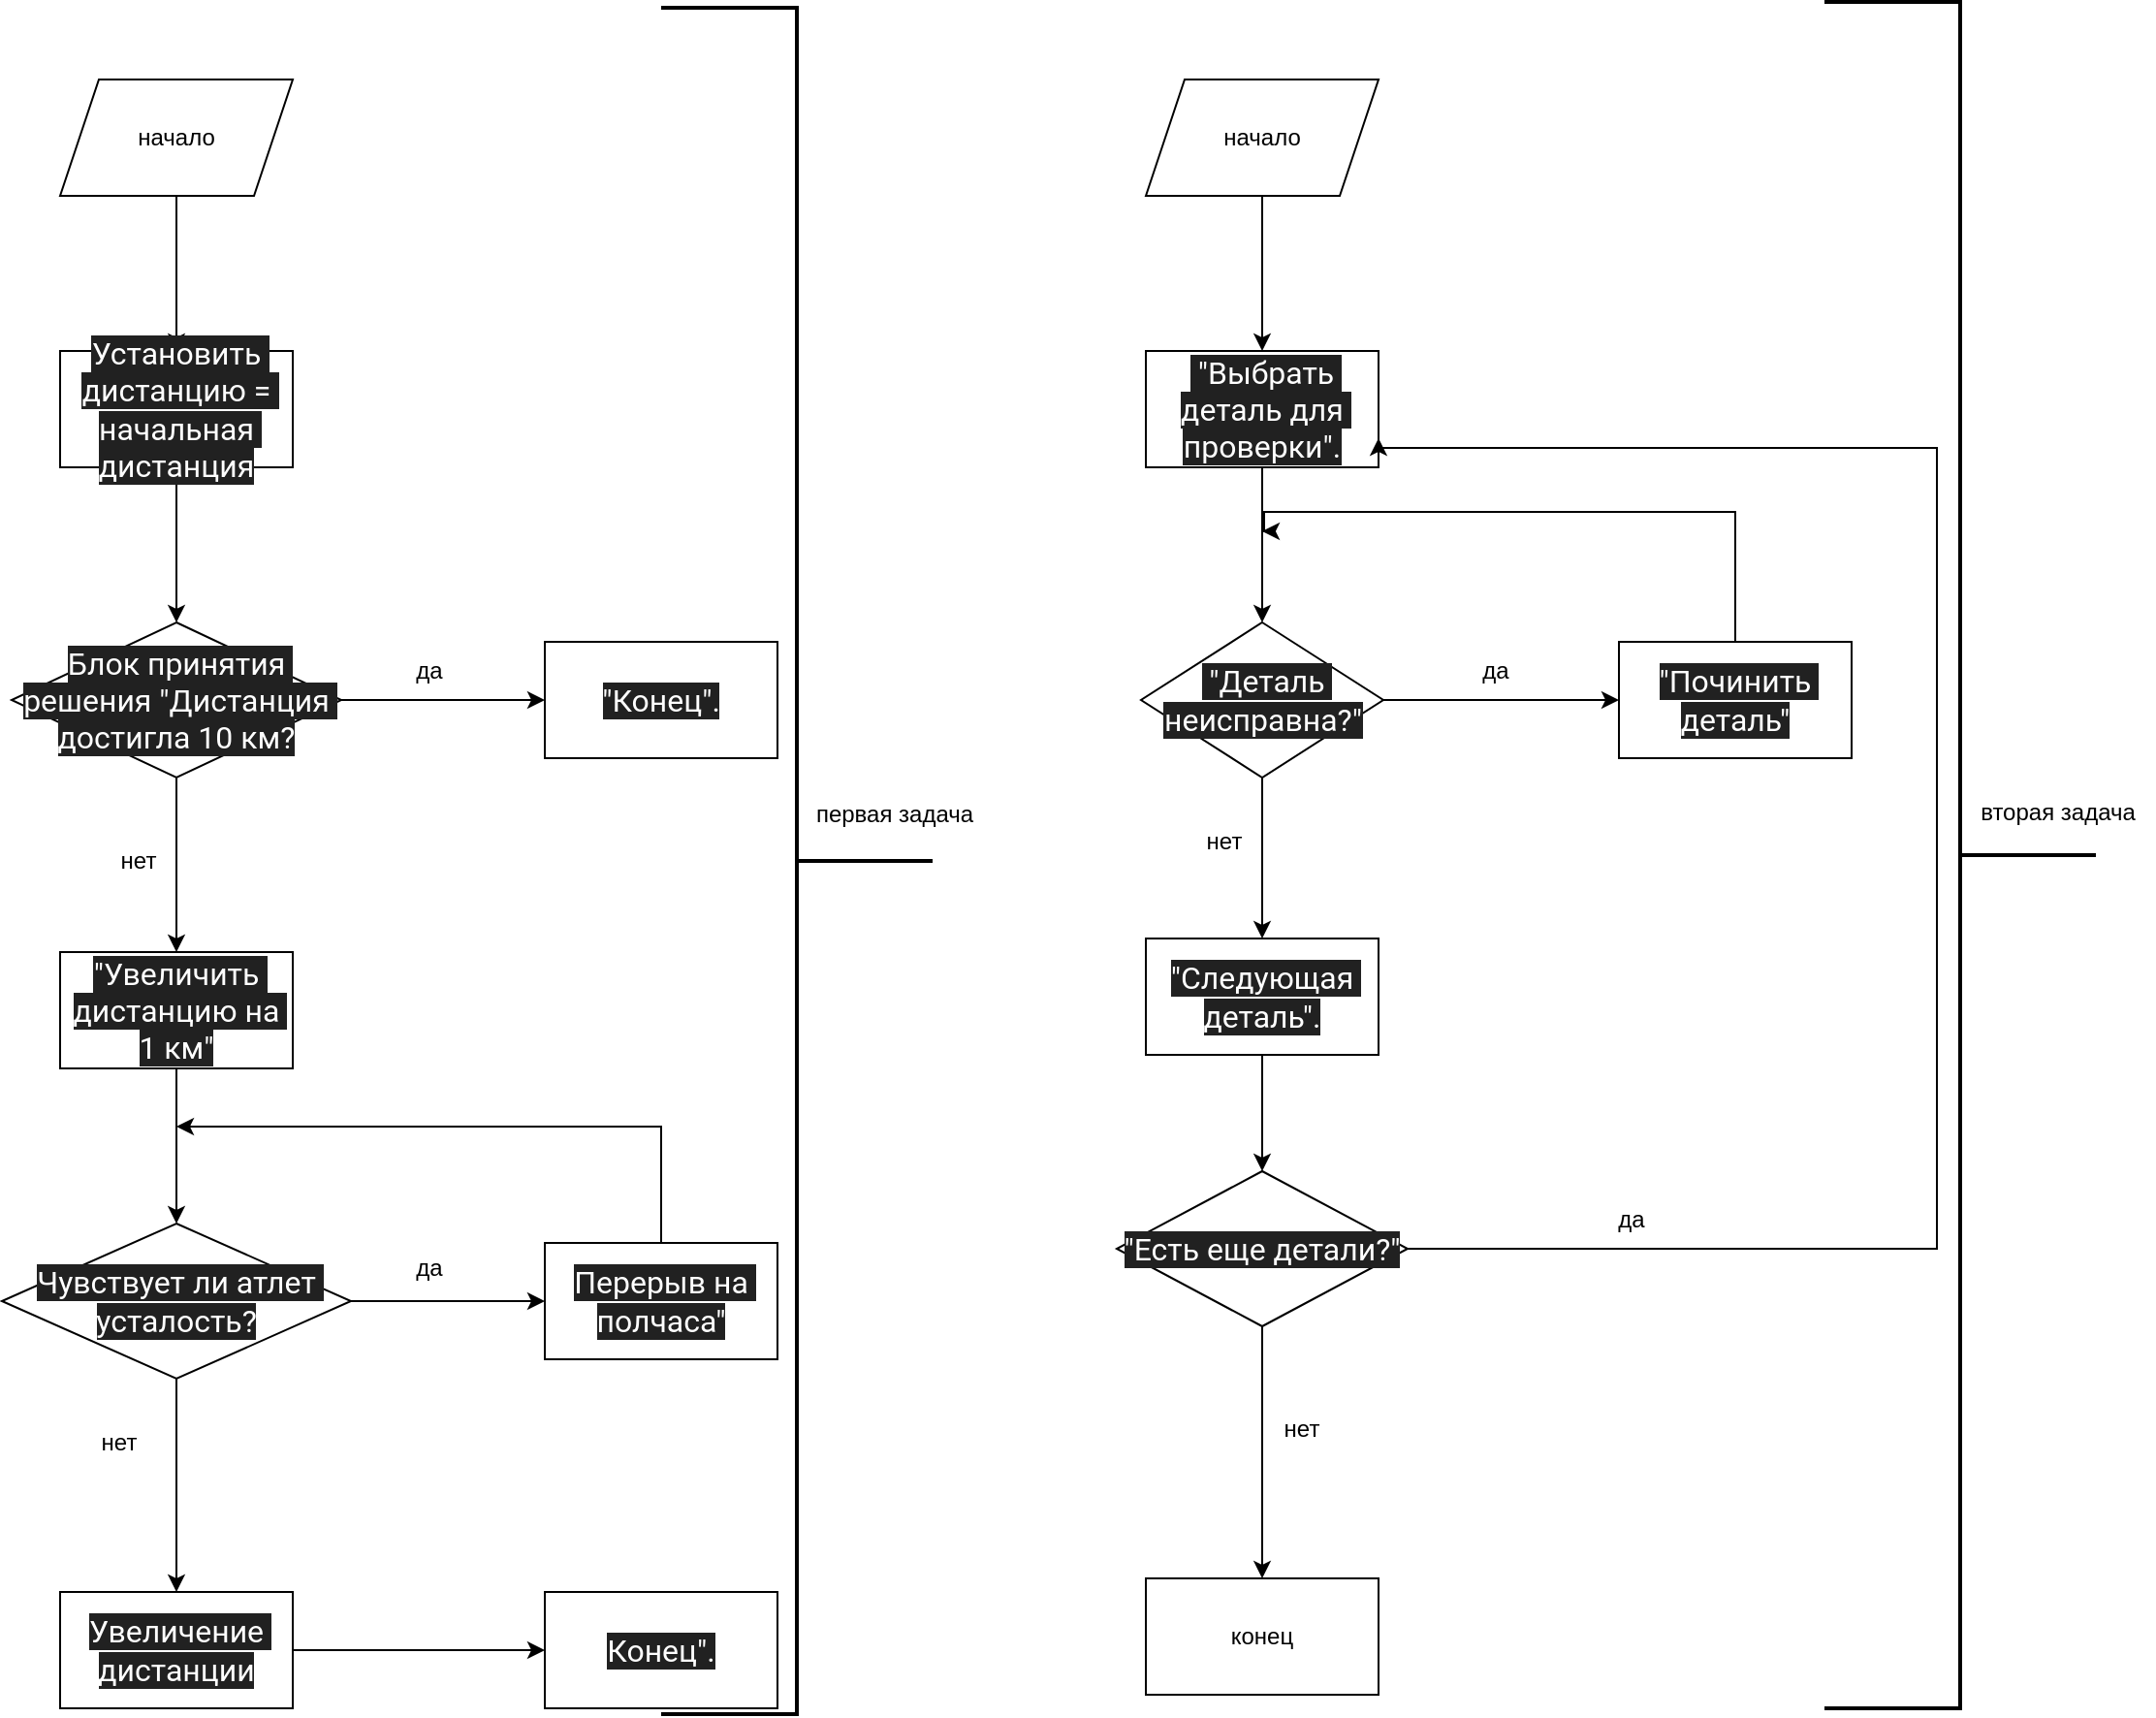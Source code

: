 <mxfile version="24.8.0">
  <diagram name="Страница — 1" id="Np6cN7U7PfvKtsSIQ8Vt">
    <mxGraphModel dx="3790" dy="1130" grid="1" gridSize="10" guides="1" tooltips="1" connect="1" arrows="1" fold="1" page="1" pageScale="1" pageWidth="827" pageHeight="1169" math="0" shadow="0">
      <root>
        <mxCell id="0" />
        <mxCell id="1" parent="0" />
        <mxCell id="kjdEznvPiPyV5LJzzNtB-3" value="" style="edgeStyle=orthogonalEdgeStyle;rounded=0;orthogonalLoop=1;jettySize=auto;html=1;" edge="1" parent="1" source="kjdEznvPiPyV5LJzzNtB-1" target="kjdEznvPiPyV5LJzzNtB-2">
          <mxGeometry relative="1" as="geometry" />
        </mxCell>
        <mxCell id="kjdEznvPiPyV5LJzzNtB-1" value="начало" style="shape=parallelogram;perimeter=parallelogramPerimeter;whiteSpace=wrap;html=1;fixedSize=1;" vertex="1" parent="1">
          <mxGeometry x="-510" y="57" width="120" height="60" as="geometry" />
        </mxCell>
        <mxCell id="kjdEznvPiPyV5LJzzNtB-5" style="edgeStyle=orthogonalEdgeStyle;rounded=0;orthogonalLoop=1;jettySize=auto;html=1;exitX=0.5;exitY=1;exitDx=0;exitDy=0;entryX=0.5;entryY=0;entryDx=0;entryDy=0;" edge="1" parent="1" source="kjdEznvPiPyV5LJzzNtB-2" target="kjdEznvPiPyV5LJzzNtB-4">
          <mxGeometry relative="1" as="geometry" />
        </mxCell>
        <mxCell id="kjdEznvPiPyV5LJzzNtB-2" value="&lt;span style=&quot;color: rgb(255, 255, 255); font-family: Roboto, -apple-system, BlinkMacSystemFont, &amp;quot;Apple Color Emoji&amp;quot;, &amp;quot;Segoe UI&amp;quot;, Oxygen, Ubuntu, Cantarell, &amp;quot;Fira Sans&amp;quot;, &amp;quot;Droid Sans&amp;quot;, &amp;quot;Helvetica Neue&amp;quot;, sans-serif; font-size: 16px; text-align: start; white-space-collapse: preserve; background-color: rgb(33, 33, 33);&quot;&gt;Установить дистанцию = начальная дистанция&lt;/span&gt;" style="whiteSpace=wrap;html=1;" vertex="1" parent="1">
          <mxGeometry x="-510" y="197" width="120" height="60" as="geometry" />
        </mxCell>
        <mxCell id="kjdEznvPiPyV5LJzzNtB-7" value="" style="edgeStyle=orthogonalEdgeStyle;rounded=0;orthogonalLoop=1;jettySize=auto;html=1;" edge="1" parent="1" source="kjdEznvPiPyV5LJzzNtB-4" target="kjdEznvPiPyV5LJzzNtB-6">
          <mxGeometry relative="1" as="geometry" />
        </mxCell>
        <mxCell id="kjdEznvPiPyV5LJzzNtB-9" value="" style="edgeStyle=orthogonalEdgeStyle;rounded=0;orthogonalLoop=1;jettySize=auto;html=1;" edge="1" parent="1" source="kjdEznvPiPyV5LJzzNtB-4" target="kjdEznvPiPyV5LJzzNtB-8">
          <mxGeometry relative="1" as="geometry" />
        </mxCell>
        <mxCell id="kjdEznvPiPyV5LJzzNtB-4" value="&lt;span style=&quot;color: rgb(255, 255, 255); font-family: Roboto, -apple-system, BlinkMacSystemFont, &amp;quot;Apple Color Emoji&amp;quot;, &amp;quot;Segoe UI&amp;quot;, Oxygen, Ubuntu, Cantarell, &amp;quot;Fira Sans&amp;quot;, &amp;quot;Droid Sans&amp;quot;, &amp;quot;Helvetica Neue&amp;quot;, sans-serif; font-size: 16px; text-align: start; white-space-collapse: preserve; background-color: rgb(33, 33, 33);&quot;&gt;Блок принятия решения &quot;Дистанция достигла 10 км?&lt;/span&gt;" style="rhombus;whiteSpace=wrap;html=1;" vertex="1" parent="1">
          <mxGeometry x="-535" y="337" width="170" height="80" as="geometry" />
        </mxCell>
        <mxCell id="kjdEznvPiPyV5LJzzNtB-6" value="&lt;span style=&quot;color: rgb(255, 255, 255); font-family: Roboto, -apple-system, BlinkMacSystemFont, &amp;quot;Apple Color Emoji&amp;quot;, &amp;quot;Segoe UI&amp;quot;, Oxygen, Ubuntu, Cantarell, &amp;quot;Fira Sans&amp;quot;, &amp;quot;Droid Sans&amp;quot;, &amp;quot;Helvetica Neue&amp;quot;, sans-serif; font-size: 16px; text-align: start; white-space-collapse: preserve; background-color: rgb(33, 33, 33);&quot;&gt;&quot;Конец&quot;.&lt;/span&gt;" style="whiteSpace=wrap;html=1;" vertex="1" parent="1">
          <mxGeometry x="-260" y="347" width="120" height="60" as="geometry" />
        </mxCell>
        <mxCell id="kjdEznvPiPyV5LJzzNtB-13" value="" style="edgeStyle=orthogonalEdgeStyle;rounded=0;orthogonalLoop=1;jettySize=auto;html=1;" edge="1" parent="1" source="kjdEznvPiPyV5LJzzNtB-8" target="kjdEznvPiPyV5LJzzNtB-12">
          <mxGeometry relative="1" as="geometry" />
        </mxCell>
        <mxCell id="kjdEznvPiPyV5LJzzNtB-8" value="&lt;span style=&quot;color: rgb(255, 255, 255); font-family: Roboto, -apple-system, BlinkMacSystemFont, &amp;quot;Apple Color Emoji&amp;quot;, &amp;quot;Segoe UI&amp;quot;, Oxygen, Ubuntu, Cantarell, &amp;quot;Fira Sans&amp;quot;, &amp;quot;Droid Sans&amp;quot;, &amp;quot;Helvetica Neue&amp;quot;, sans-serif; font-size: 16px; text-align: start; white-space-collapse: preserve; background-color: rgb(33, 33, 33);&quot;&gt;&quot;Увеличить дистанцию на 1 км&quot;&lt;/span&gt;" style="whiteSpace=wrap;html=1;" vertex="1" parent="1">
          <mxGeometry x="-510" y="507" width="120" height="60" as="geometry" />
        </mxCell>
        <mxCell id="kjdEznvPiPyV5LJzzNtB-10" value="да" style="text;html=1;align=center;verticalAlign=middle;resizable=0;points=[];autosize=1;strokeColor=none;fillColor=none;" vertex="1" parent="1">
          <mxGeometry x="-340" y="347" width="40" height="30" as="geometry" />
        </mxCell>
        <mxCell id="kjdEznvPiPyV5LJzzNtB-11" value="нет" style="text;html=1;align=center;verticalAlign=middle;resizable=0;points=[];autosize=1;strokeColor=none;fillColor=none;" vertex="1" parent="1">
          <mxGeometry x="-490" y="445" width="40" height="30" as="geometry" />
        </mxCell>
        <mxCell id="kjdEznvPiPyV5LJzzNtB-17" style="edgeStyle=orthogonalEdgeStyle;rounded=0;orthogonalLoop=1;jettySize=auto;html=1;entryX=0;entryY=0.5;entryDx=0;entryDy=0;" edge="1" parent="1" source="kjdEznvPiPyV5LJzzNtB-12" target="kjdEznvPiPyV5LJzzNtB-14">
          <mxGeometry relative="1" as="geometry" />
        </mxCell>
        <mxCell id="kjdEznvPiPyV5LJzzNtB-18" style="edgeStyle=orthogonalEdgeStyle;rounded=0;orthogonalLoop=1;jettySize=auto;html=1;entryX=0.5;entryY=0;entryDx=0;entryDy=0;" edge="1" parent="1" source="kjdEznvPiPyV5LJzzNtB-12" target="kjdEznvPiPyV5LJzzNtB-15">
          <mxGeometry relative="1" as="geometry" />
        </mxCell>
        <mxCell id="kjdEznvPiPyV5LJzzNtB-12" value="&lt;span style=&quot;color: rgb(255, 255, 255); font-family: Roboto, -apple-system, BlinkMacSystemFont, &amp;quot;Apple Color Emoji&amp;quot;, &amp;quot;Segoe UI&amp;quot;, Oxygen, Ubuntu, Cantarell, &amp;quot;Fira Sans&amp;quot;, &amp;quot;Droid Sans&amp;quot;, &amp;quot;Helvetica Neue&amp;quot;, sans-serif; font-size: 16px; text-align: start; white-space-collapse: preserve; background-color: rgb(33, 33, 33);&quot;&gt;Чувствует ли атлет усталость?&lt;/span&gt;" style="rhombus;whiteSpace=wrap;html=1;" vertex="1" parent="1">
          <mxGeometry x="-540" y="647" width="180" height="80" as="geometry" />
        </mxCell>
        <mxCell id="kjdEznvPiPyV5LJzzNtB-16" style="edgeStyle=orthogonalEdgeStyle;rounded=0;orthogonalLoop=1;jettySize=auto;html=1;" edge="1" parent="1" source="kjdEznvPiPyV5LJzzNtB-14">
          <mxGeometry relative="1" as="geometry">
            <mxPoint x="-450" y="597" as="targetPoint" />
            <Array as="points">
              <mxPoint x="-200" y="597" />
            </Array>
          </mxGeometry>
        </mxCell>
        <mxCell id="kjdEznvPiPyV5LJzzNtB-14" value="&lt;span style=&quot;color: rgb(255, 255, 255); font-family: Roboto, -apple-system, BlinkMacSystemFont, &amp;quot;Apple Color Emoji&amp;quot;, &amp;quot;Segoe UI&amp;quot;, Oxygen, Ubuntu, Cantarell, &amp;quot;Fira Sans&amp;quot;, &amp;quot;Droid Sans&amp;quot;, &amp;quot;Helvetica Neue&amp;quot;, sans-serif; font-size: 16px; text-align: start; white-space-collapse: preserve; background-color: rgb(33, 33, 33);&quot;&gt;Перерыв на полчаса&quot;&lt;/span&gt;" style="whiteSpace=wrap;html=1;" vertex="1" parent="1">
          <mxGeometry x="-260" y="657" width="120" height="60" as="geometry" />
        </mxCell>
        <mxCell id="kjdEznvPiPyV5LJzzNtB-20" style="edgeStyle=orthogonalEdgeStyle;rounded=0;orthogonalLoop=1;jettySize=auto;html=1;entryX=0;entryY=0.5;entryDx=0;entryDy=0;" edge="1" parent="1" source="kjdEznvPiPyV5LJzzNtB-15" target="kjdEznvPiPyV5LJzzNtB-19">
          <mxGeometry relative="1" as="geometry" />
        </mxCell>
        <mxCell id="kjdEznvPiPyV5LJzzNtB-15" value="&lt;span style=&quot;color: rgb(255, 255, 255); font-family: Roboto, -apple-system, BlinkMacSystemFont, &amp;quot;Apple Color Emoji&amp;quot;, &amp;quot;Segoe UI&amp;quot;, Oxygen, Ubuntu, Cantarell, &amp;quot;Fira Sans&amp;quot;, &amp;quot;Droid Sans&amp;quot;, &amp;quot;Helvetica Neue&amp;quot;, sans-serif; font-size: 16px; text-align: start; white-space-collapse: preserve; background-color: rgb(33, 33, 33);&quot;&gt;Увеличение дистанции&lt;/span&gt;" style="whiteSpace=wrap;html=1;" vertex="1" parent="1">
          <mxGeometry x="-510" y="837" width="120" height="60" as="geometry" />
        </mxCell>
        <mxCell id="kjdEznvPiPyV5LJzzNtB-19" value="&lt;span style=&quot;color: rgb(255, 255, 255); font-family: Roboto, -apple-system, BlinkMacSystemFont, &amp;quot;Apple Color Emoji&amp;quot;, &amp;quot;Segoe UI&amp;quot;, Oxygen, Ubuntu, Cantarell, &amp;quot;Fira Sans&amp;quot;, &amp;quot;Droid Sans&amp;quot;, &amp;quot;Helvetica Neue&amp;quot;, sans-serif; font-size: 16px; text-align: start; white-space-collapse: preserve; background-color: rgb(33, 33, 33);&quot;&gt;Конец&quot;.&lt;/span&gt;" style="whiteSpace=wrap;html=1;" vertex="1" parent="1">
          <mxGeometry x="-260" y="837" width="120" height="60" as="geometry" />
        </mxCell>
        <mxCell id="kjdEznvPiPyV5LJzzNtB-21" value="" style="strokeWidth=2;html=1;shape=mxgraph.flowchart.annotation_2;align=left;labelPosition=right;pointerEvents=1;direction=west;" vertex="1" parent="1">
          <mxGeometry x="-200" y="20" width="140" height="880" as="geometry" />
        </mxCell>
        <mxCell id="kjdEznvPiPyV5LJzzNtB-24" value="да" style="text;html=1;align=center;verticalAlign=middle;resizable=0;points=[];autosize=1;strokeColor=none;fillColor=none;" vertex="1" parent="1">
          <mxGeometry x="-340" y="655" width="40" height="30" as="geometry" />
        </mxCell>
        <mxCell id="kjdEznvPiPyV5LJzzNtB-25" value="нет" style="text;html=1;align=center;verticalAlign=middle;resizable=0;points=[];autosize=1;strokeColor=none;fillColor=none;" vertex="1" parent="1">
          <mxGeometry x="-500" y="745" width="40" height="30" as="geometry" />
        </mxCell>
        <mxCell id="kjdEznvPiPyV5LJzzNtB-27" value="первая задача&lt;div&gt;&lt;br&gt;&lt;/div&gt;&lt;div&gt;&lt;br&gt;&lt;/div&gt;" style="text;html=1;align=center;verticalAlign=middle;resizable=0;points=[];autosize=1;strokeColor=none;fillColor=none;" vertex="1" parent="1">
          <mxGeometry x="-130" y="420" width="100" height="60" as="geometry" />
        </mxCell>
        <mxCell id="kjdEznvPiPyV5LJzzNtB-35" style="edgeStyle=orthogonalEdgeStyle;rounded=0;orthogonalLoop=1;jettySize=auto;html=1;entryX=0.5;entryY=0;entryDx=0;entryDy=0;" edge="1" parent="1" source="kjdEznvPiPyV5LJzzNtB-28" target="kjdEznvPiPyV5LJzzNtB-29">
          <mxGeometry relative="1" as="geometry" />
        </mxCell>
        <mxCell id="kjdEznvPiPyV5LJzzNtB-28" value="начало" style="shape=parallelogram;perimeter=parallelogramPerimeter;whiteSpace=wrap;html=1;fixedSize=1;" vertex="1" parent="1">
          <mxGeometry x="50" y="57" width="120" height="60" as="geometry" />
        </mxCell>
        <mxCell id="kjdEznvPiPyV5LJzzNtB-33" style="edgeStyle=orthogonalEdgeStyle;rounded=0;orthogonalLoop=1;jettySize=auto;html=1;entryX=0.5;entryY=0;entryDx=0;entryDy=0;" edge="1" parent="1" source="kjdEznvPiPyV5LJzzNtB-29" target="kjdEznvPiPyV5LJzzNtB-30">
          <mxGeometry relative="1" as="geometry" />
        </mxCell>
        <mxCell id="kjdEznvPiPyV5LJzzNtB-29" value="&lt;span style=&quot;color: rgb(255, 255, 255); font-family: Roboto, -apple-system, BlinkMacSystemFont, &amp;quot;Apple Color Emoji&amp;quot;, &amp;quot;Segoe UI&amp;quot;, Oxygen, Ubuntu, Cantarell, &amp;quot;Fira Sans&amp;quot;, &amp;quot;Droid Sans&amp;quot;, &amp;quot;Helvetica Neue&amp;quot;, sans-serif; font-size: 16px; text-align: start; white-space-collapse: preserve; background-color: rgb(33, 33, 33);&quot;&gt; &quot;Выбрать деталь для проверки&quot;.&lt;/span&gt;" style="whiteSpace=wrap;html=1;" vertex="1" parent="1">
          <mxGeometry x="50" y="197" width="120" height="60" as="geometry" />
        </mxCell>
        <mxCell id="kjdEznvPiPyV5LJzzNtB-32" style="edgeStyle=orthogonalEdgeStyle;rounded=0;orthogonalLoop=1;jettySize=auto;html=1;entryX=0;entryY=0.5;entryDx=0;entryDy=0;" edge="1" parent="1" source="kjdEznvPiPyV5LJzzNtB-30" target="kjdEznvPiPyV5LJzzNtB-31">
          <mxGeometry relative="1" as="geometry" />
        </mxCell>
        <mxCell id="kjdEznvPiPyV5LJzzNtB-37" style="edgeStyle=orthogonalEdgeStyle;rounded=0;orthogonalLoop=1;jettySize=auto;html=1;entryX=0.5;entryY=0;entryDx=0;entryDy=0;" edge="1" parent="1" source="kjdEznvPiPyV5LJzzNtB-30" target="kjdEznvPiPyV5LJzzNtB-36">
          <mxGeometry relative="1" as="geometry" />
        </mxCell>
        <mxCell id="kjdEznvPiPyV5LJzzNtB-30" value="&lt;span style=&quot;color: rgb(255, 255, 255); font-family: Roboto, -apple-system, BlinkMacSystemFont, &amp;quot;Apple Color Emoji&amp;quot;, &amp;quot;Segoe UI&amp;quot;, Oxygen, Ubuntu, Cantarell, &amp;quot;Fira Sans&amp;quot;, &amp;quot;Droid Sans&amp;quot;, &amp;quot;Helvetica Neue&amp;quot;, sans-serif; font-size: 16px; text-align: start; white-space-collapse: preserve; background-color: rgb(33, 33, 33);&quot;&gt; &quot;Деталь неисправна?&quot;&lt;/span&gt;" style="rhombus;whiteSpace=wrap;html=1;" vertex="1" parent="1">
          <mxGeometry x="47.5" y="337" width="125" height="80" as="geometry" />
        </mxCell>
        <mxCell id="kjdEznvPiPyV5LJzzNtB-34" style="edgeStyle=orthogonalEdgeStyle;rounded=0;orthogonalLoop=1;jettySize=auto;html=1;" edge="1" parent="1" source="kjdEznvPiPyV5LJzzNtB-31">
          <mxGeometry relative="1" as="geometry">
            <mxPoint x="110.0" y="290" as="targetPoint" />
            <Array as="points">
              <mxPoint x="354" y="280" />
              <mxPoint x="111" y="280" />
              <mxPoint x="111" y="290" />
            </Array>
          </mxGeometry>
        </mxCell>
        <mxCell id="kjdEznvPiPyV5LJzzNtB-31" value="&lt;span style=&quot;color: rgb(255, 255, 255); font-family: Roboto, -apple-system, BlinkMacSystemFont, &amp;quot;Apple Color Emoji&amp;quot;, &amp;quot;Segoe UI&amp;quot;, Oxygen, Ubuntu, Cantarell, &amp;quot;Fira Sans&amp;quot;, &amp;quot;Droid Sans&amp;quot;, &amp;quot;Helvetica Neue&amp;quot;, sans-serif; font-size: 16px; text-align: start; white-space-collapse: preserve; background-color: rgb(33, 33, 33);&quot;&gt;&quot;Починить деталь&quot;&lt;/span&gt;" style="whiteSpace=wrap;html=1;" vertex="1" parent="1">
          <mxGeometry x="294" y="347" width="120" height="60" as="geometry" />
        </mxCell>
        <mxCell id="kjdEznvPiPyV5LJzzNtB-42" style="edgeStyle=orthogonalEdgeStyle;rounded=0;orthogonalLoop=1;jettySize=auto;html=1;" edge="1" parent="1" source="kjdEznvPiPyV5LJzzNtB-36" target="kjdEznvPiPyV5LJzzNtB-41">
          <mxGeometry relative="1" as="geometry" />
        </mxCell>
        <mxCell id="kjdEznvPiPyV5LJzzNtB-36" value="&lt;span style=&quot;color: rgb(255, 255, 255); font-family: Roboto, -apple-system, BlinkMacSystemFont, &amp;quot;Apple Color Emoji&amp;quot;, &amp;quot;Segoe UI&amp;quot;, Oxygen, Ubuntu, Cantarell, &amp;quot;Fira Sans&amp;quot;, &amp;quot;Droid Sans&amp;quot;, &amp;quot;Helvetica Neue&amp;quot;, sans-serif; font-size: 16px; text-align: start; white-space-collapse: preserve; background-color: rgb(33, 33, 33);&quot;&gt;&quot;Следующая деталь&quot;.&lt;/span&gt;" style="whiteSpace=wrap;html=1;" vertex="1" parent="1">
          <mxGeometry x="50" y="500" width="120" height="60" as="geometry" />
        </mxCell>
        <mxCell id="kjdEznvPiPyV5LJzzNtB-49" style="edgeStyle=orthogonalEdgeStyle;rounded=0;orthogonalLoop=1;jettySize=auto;html=1;entryX=1;entryY=0.75;entryDx=0;entryDy=0;" edge="1" parent="1" target="kjdEznvPiPyV5LJzzNtB-29">
          <mxGeometry relative="1" as="geometry">
            <mxPoint x="185.0" y="660" as="sourcePoint" />
            <mxPoint x="207.5" y="247" as="targetPoint" />
            <Array as="points">
              <mxPoint x="458" y="660" />
              <mxPoint x="458" y="247" />
              <mxPoint x="170" y="247" />
            </Array>
          </mxGeometry>
        </mxCell>
        <mxCell id="kjdEznvPiPyV5LJzzNtB-51" style="edgeStyle=orthogonalEdgeStyle;rounded=0;orthogonalLoop=1;jettySize=auto;html=1;entryX=0.5;entryY=0;entryDx=0;entryDy=0;" edge="1" parent="1" source="kjdEznvPiPyV5LJzzNtB-41" target="kjdEznvPiPyV5LJzzNtB-50">
          <mxGeometry relative="1" as="geometry" />
        </mxCell>
        <mxCell id="kjdEznvPiPyV5LJzzNtB-41" value="&lt;span style=&quot;color: rgb(255, 255, 255); font-family: Roboto, -apple-system, BlinkMacSystemFont, &amp;quot;Apple Color Emoji&amp;quot;, &amp;quot;Segoe UI&amp;quot;, Oxygen, Ubuntu, Cantarell, &amp;quot;Fira Sans&amp;quot;, &amp;quot;Droid Sans&amp;quot;, &amp;quot;Helvetica Neue&amp;quot;, sans-serif; font-size: 16px; text-align: start; white-space-collapse: preserve; background-color: rgb(33, 33, 33);&quot;&gt;&quot;Есть еще детали?&quot;&lt;/span&gt;" style="rhombus;whiteSpace=wrap;html=1;" vertex="1" parent="1">
          <mxGeometry x="35" y="620" width="150" height="80" as="geometry" />
        </mxCell>
        <mxCell id="kjdEznvPiPyV5LJzzNtB-46" value="да" style="text;html=1;align=center;verticalAlign=middle;resizable=0;points=[];autosize=1;strokeColor=none;fillColor=none;" vertex="1" parent="1">
          <mxGeometry x="210" y="347" width="40" height="30" as="geometry" />
        </mxCell>
        <mxCell id="kjdEznvPiPyV5LJzzNtB-47" value="нет" style="text;html=1;align=center;verticalAlign=middle;resizable=0;points=[];autosize=1;strokeColor=none;fillColor=none;" vertex="1" parent="1">
          <mxGeometry x="70" y="435" width="40" height="30" as="geometry" />
        </mxCell>
        <mxCell id="kjdEznvPiPyV5LJzzNtB-48" value="да" style="text;html=1;align=center;verticalAlign=middle;resizable=0;points=[];autosize=1;strokeColor=none;fillColor=none;" vertex="1" parent="1">
          <mxGeometry x="280" y="630" width="40" height="30" as="geometry" />
        </mxCell>
        <mxCell id="kjdEznvPiPyV5LJzzNtB-50" value="конец" style="whiteSpace=wrap;html=1;" vertex="1" parent="1">
          <mxGeometry x="50" y="830" width="120" height="60" as="geometry" />
        </mxCell>
        <mxCell id="kjdEznvPiPyV5LJzzNtB-52" value="нет" style="text;html=1;align=center;verticalAlign=middle;resizable=0;points=[];autosize=1;strokeColor=none;fillColor=none;" vertex="1" parent="1">
          <mxGeometry x="110" y="738" width="40" height="30" as="geometry" />
        </mxCell>
        <mxCell id="kjdEznvPiPyV5LJzzNtB-53" value="" style="strokeWidth=2;html=1;shape=mxgraph.flowchart.annotation_2;align=left;labelPosition=right;pointerEvents=1;direction=west;" vertex="1" parent="1">
          <mxGeometry x="400" y="17" width="140" height="880" as="geometry" />
        </mxCell>
        <mxCell id="kjdEznvPiPyV5LJzzNtB-54" value="вторая задача" style="text;html=1;align=center;verticalAlign=middle;resizable=0;points=[];autosize=1;strokeColor=none;fillColor=none;" vertex="1" parent="1">
          <mxGeometry x="470" y="420" width="100" height="30" as="geometry" />
        </mxCell>
      </root>
    </mxGraphModel>
  </diagram>
</mxfile>
